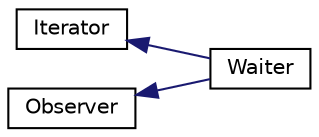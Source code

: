 digraph "Graphical Class Hierarchy"
{
 // LATEX_PDF_SIZE
  edge [fontname="Helvetica",fontsize="10",labelfontname="Helvetica",labelfontsize="10"];
  node [fontname="Helvetica",fontsize="10",shape=record];
  rankdir="LR";
  Node0 [label="Iterator",height=0.2,width=0.4,color="black", fillcolor="white", style="filled",URL="$classIterator.html",tooltip="The Iterator class defines an abstract interface for iterating over a collection of objects."];
  Node0 -> Node1 [dir="back",color="midnightblue",fontsize="10",style="solid",fontname="Helvetica"];
  Node1 [label="Waiter",height=0.2,width=0.4,color="black", fillcolor="white", style="filled",URL="$classWaiter.html",tooltip="The Waiter class represents a waiter responsible for taking orders and serving customers."];
  Node27 [label="Observer",height=0.2,width=0.4,color="black", fillcolor="white", style="filled",URL="$classObserver.html",tooltip="The Observer class represents an observer in the observer pattern."];
  Node27 -> Node1 [dir="back",color="midnightblue",fontsize="10",style="solid",fontname="Helvetica"];
}
